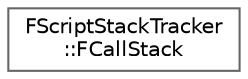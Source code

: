 digraph "Graphical Class Hierarchy"
{
 // INTERACTIVE_SVG=YES
 // LATEX_PDF_SIZE
  bgcolor="transparent";
  edge [fontname=Helvetica,fontsize=10,labelfontname=Helvetica,labelfontsize=10];
  node [fontname=Helvetica,fontsize=10,shape=box,height=0.2,width=0.4];
  rankdir="LR";
  Node0 [id="Node000000",label="FScriptStackTracker\l::FCallStack",height=0.2,width=0.4,color="grey40", fillcolor="white", style="filled",URL="$d7/df1/structFScriptStackTracker_1_1FCallStack.html",tooltip="Helper structure to capture callstack addresses and stack count."];
}
